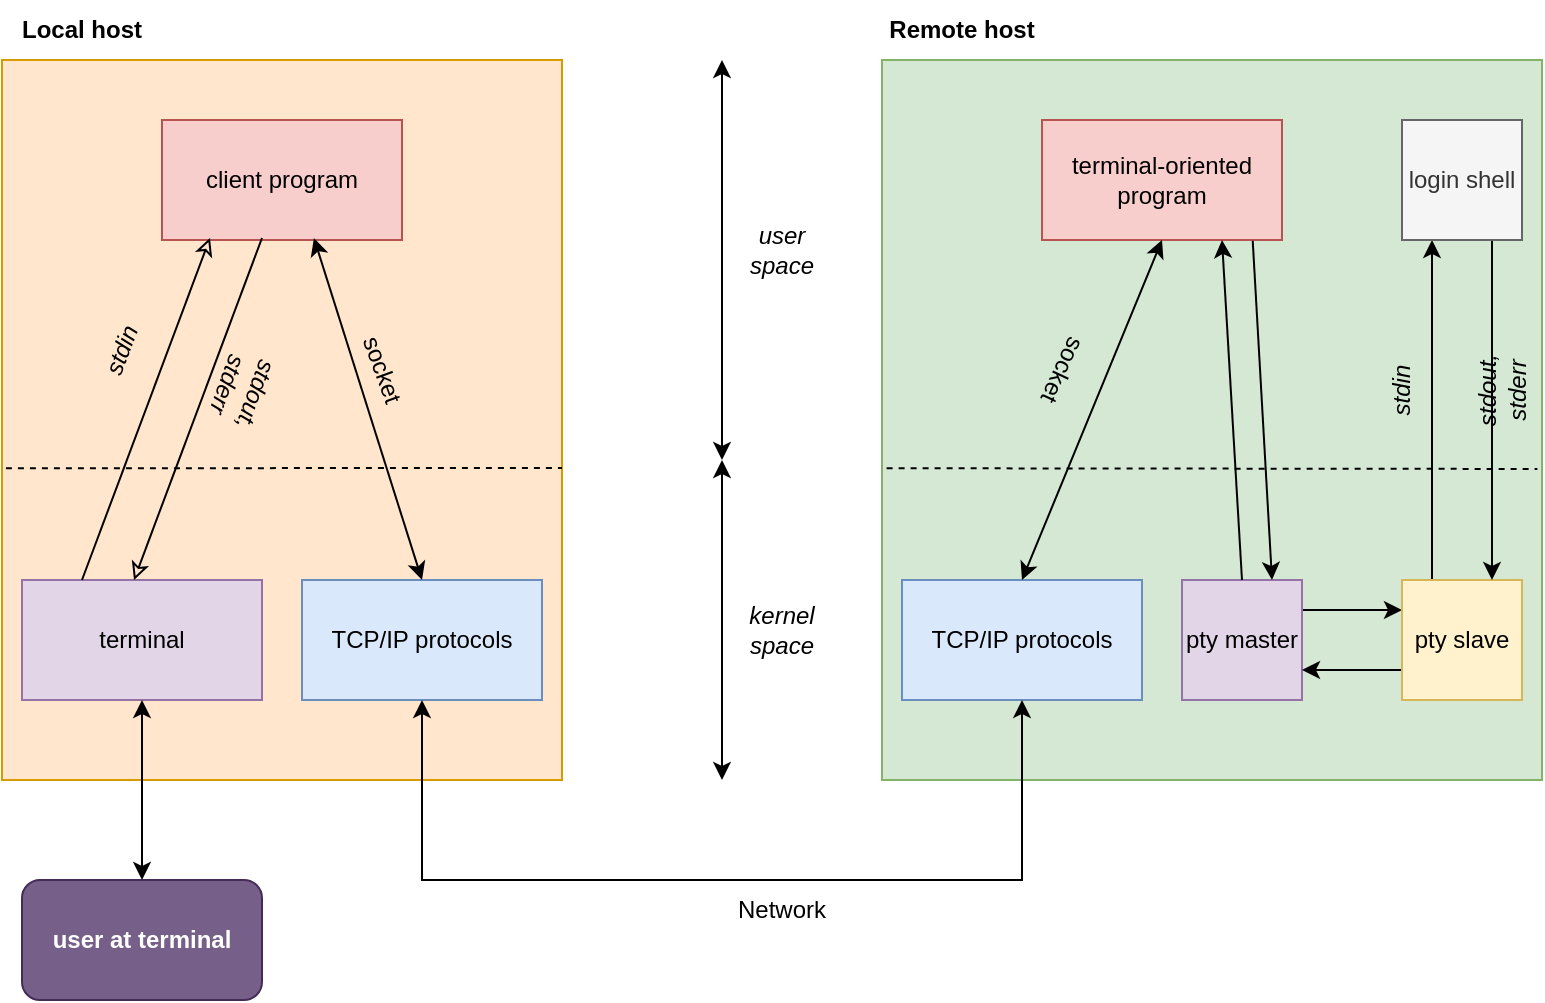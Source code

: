 <mxfile version="27.1.1">
  <diagram name="Page-1" id="d39nj4ZGGPU5ODMb_KHV">
    <mxGraphModel dx="1188" dy="658" grid="1" gridSize="10" guides="1" tooltips="1" connect="1" arrows="1" fold="1" page="1" pageScale="1" pageWidth="850" pageHeight="1100" math="0" shadow="0">
      <root>
        <mxCell id="0" />
        <mxCell id="1" parent="0" />
        <mxCell id="4515ofTAmmGG-D4S3shp-1" value="" style="rounded=0;whiteSpace=wrap;html=1;fillColor=#ffe6cc;strokeColor=#d79b00;" vertex="1" parent="1">
          <mxGeometry x="60" y="380" width="280" height="360" as="geometry" />
        </mxCell>
        <mxCell id="4515ofTAmmGG-D4S3shp-2" value="Local host" style="text;html=1;align=center;verticalAlign=middle;whiteSpace=wrap;rounded=0;fontStyle=1" vertex="1" parent="1">
          <mxGeometry x="60" y="350" width="80" height="30" as="geometry" />
        </mxCell>
        <mxCell id="4515ofTAmmGG-D4S3shp-3" value="client program" style="rounded=0;whiteSpace=wrap;html=1;fillColor=#f8cecc;strokeColor=#b85450;" vertex="1" parent="1">
          <mxGeometry x="140" y="410" width="120" height="60" as="geometry" />
        </mxCell>
        <mxCell id="4515ofTAmmGG-D4S3shp-4" value="" style="endArrow=none;html=1;rounded=0;exitX=0.007;exitY=0.567;exitDx=0;exitDy=0;exitPerimeter=0;dashed=1;" edge="1" parent="1" source="4515ofTAmmGG-D4S3shp-1">
          <mxGeometry width="50" height="50" relative="1" as="geometry">
            <mxPoint x="380" y="660" as="sourcePoint" />
            <mxPoint x="340" y="584" as="targetPoint" />
          </mxGeometry>
        </mxCell>
        <mxCell id="4515ofTAmmGG-D4S3shp-5" value="terminal" style="rounded=0;whiteSpace=wrap;html=1;fillColor=#e1d5e7;strokeColor=#9673a6;" vertex="1" parent="1">
          <mxGeometry x="70" y="640" width="120" height="60" as="geometry" />
        </mxCell>
        <mxCell id="4515ofTAmmGG-D4S3shp-6" value="TCP/IP protocols" style="rounded=0;whiteSpace=wrap;html=1;fillColor=#dae8fc;strokeColor=#6c8ebf;" vertex="1" parent="1">
          <mxGeometry x="210" y="640" width="120" height="60" as="geometry" />
        </mxCell>
        <mxCell id="4515ofTAmmGG-D4S3shp-7" value="&lt;b&gt;user at terminal&lt;/b&gt;" style="rounded=1;whiteSpace=wrap;html=1;fillColor=#76608a;fontColor=#ffffff;strokeColor=#432D57;" vertex="1" parent="1">
          <mxGeometry x="70" y="790" width="120" height="60" as="geometry" />
        </mxCell>
        <mxCell id="4515ofTAmmGG-D4S3shp-8" value="" style="endArrow=classic;startArrow=classic;html=1;rounded=0;exitX=0.5;exitY=0;exitDx=0;exitDy=0;entryX=0.5;entryY=1;entryDx=0;entryDy=0;" edge="1" parent="1" source="4515ofTAmmGG-D4S3shp-7" target="4515ofTAmmGG-D4S3shp-5">
          <mxGeometry width="50" height="50" relative="1" as="geometry">
            <mxPoint x="380" y="660" as="sourcePoint" />
            <mxPoint x="430" y="610" as="targetPoint" />
          </mxGeometry>
        </mxCell>
        <mxCell id="4515ofTAmmGG-D4S3shp-9" value="" style="endArrow=classic;startArrow=none;html=1;rounded=0;exitX=0.25;exitY=0;exitDx=0;exitDy=0;entryX=0.2;entryY=0.983;entryDx=0;entryDy=0;entryPerimeter=0;startFill=0;endFill=0;" edge="1" parent="1" source="4515ofTAmmGG-D4S3shp-5" target="4515ofTAmmGG-D4S3shp-3">
          <mxGeometry width="50" height="50" relative="1" as="geometry">
            <mxPoint x="380" y="660" as="sourcePoint" />
            <mxPoint x="430" y="610" as="targetPoint" />
          </mxGeometry>
        </mxCell>
        <mxCell id="4515ofTAmmGG-D4S3shp-10" value="" style="endArrow=none;startArrow=classic;html=1;rounded=0;exitX=0.25;exitY=0;exitDx=0;exitDy=0;entryX=0.2;entryY=0.983;entryDx=0;entryDy=0;entryPerimeter=0;startFill=0;" edge="1" parent="1">
          <mxGeometry width="50" height="50" relative="1" as="geometry">
            <mxPoint x="126" y="640" as="sourcePoint" />
            <mxPoint x="190" y="469" as="targetPoint" />
          </mxGeometry>
        </mxCell>
        <mxCell id="4515ofTAmmGG-D4S3shp-11" value="" style="endArrow=classic;startArrow=classic;html=1;rounded=0;entryX=0.633;entryY=0.983;entryDx=0;entryDy=0;entryPerimeter=0;exitX=0.5;exitY=0;exitDx=0;exitDy=0;" edge="1" parent="1" source="4515ofTAmmGG-D4S3shp-6" target="4515ofTAmmGG-D4S3shp-3">
          <mxGeometry width="50" height="50" relative="1" as="geometry">
            <mxPoint x="380" y="660" as="sourcePoint" />
            <mxPoint x="430" y="610" as="targetPoint" />
          </mxGeometry>
        </mxCell>
        <mxCell id="4515ofTAmmGG-D4S3shp-12" value="socket" style="text;html=1;align=center;verticalAlign=middle;whiteSpace=wrap;rounded=0;rotation=70;" vertex="1" parent="1">
          <mxGeometry x="220" y="520" width="60" height="30" as="geometry" />
        </mxCell>
        <mxCell id="4515ofTAmmGG-D4S3shp-13" value="" style="rounded=0;whiteSpace=wrap;html=1;fillColor=#d5e8d4;strokeColor=#82b366;" vertex="1" parent="1">
          <mxGeometry x="500" y="380" width="330" height="360" as="geometry" />
        </mxCell>
        <mxCell id="4515ofTAmmGG-D4S3shp-14" value="Remote host" style="text;html=1;align=center;verticalAlign=middle;whiteSpace=wrap;rounded=0;fontStyle=1" vertex="1" parent="1">
          <mxGeometry x="500" y="350" width="80" height="30" as="geometry" />
        </mxCell>
        <mxCell id="4515ofTAmmGG-D4S3shp-15" value="terminal-oriented program" style="rounded=0;whiteSpace=wrap;html=1;fillColor=#f8cecc;strokeColor=#b85450;" vertex="1" parent="1">
          <mxGeometry x="580" y="410" width="120" height="60" as="geometry" />
        </mxCell>
        <mxCell id="4515ofTAmmGG-D4S3shp-16" value="" style="endArrow=none;html=1;rounded=0;exitX=0.007;exitY=0.567;exitDx=0;exitDy=0;exitPerimeter=0;dashed=1;entryX=0.993;entryY=0.568;entryDx=0;entryDy=0;entryPerimeter=0;" edge="1" parent="1" source="4515ofTAmmGG-D4S3shp-13" target="4515ofTAmmGG-D4S3shp-13">
          <mxGeometry width="50" height="50" relative="1" as="geometry">
            <mxPoint x="820" y="660" as="sourcePoint" />
            <mxPoint x="780" y="584" as="targetPoint" />
          </mxGeometry>
        </mxCell>
        <mxCell id="4515ofTAmmGG-D4S3shp-17" value="TCP/IP protocols" style="rounded=0;whiteSpace=wrap;html=1;fillColor=#dae8fc;strokeColor=#6c8ebf;" vertex="1" parent="1">
          <mxGeometry x="510" y="640" width="120" height="60" as="geometry" />
        </mxCell>
        <mxCell id="4515ofTAmmGG-D4S3shp-18" value="" style="endArrow=classic;startArrow=classic;html=1;rounded=0;entryX=0.5;entryY=1;entryDx=0;entryDy=0;exitX=0.5;exitY=0;exitDx=0;exitDy=0;" edge="1" parent="1" source="4515ofTAmmGG-D4S3shp-17" target="4515ofTAmmGG-D4S3shp-15">
          <mxGeometry width="50" height="50" relative="1" as="geometry">
            <mxPoint x="820" y="660" as="sourcePoint" />
            <mxPoint x="870" y="610" as="targetPoint" />
          </mxGeometry>
        </mxCell>
        <mxCell id="4515ofTAmmGG-D4S3shp-19" value="socket" style="text;html=1;align=center;verticalAlign=middle;whiteSpace=wrap;rounded=0;rotation=115;" vertex="1" parent="1">
          <mxGeometry x="560" y="520" width="60" height="30" as="geometry" />
        </mxCell>
        <mxCell id="4515ofTAmmGG-D4S3shp-20" value="" style="endArrow=classic;startArrow=classic;html=1;rounded=0;exitX=0.5;exitY=1;exitDx=0;exitDy=0;entryX=0.5;entryY=1;entryDx=0;entryDy=0;" edge="1" parent="1" source="4515ofTAmmGG-D4S3shp-6" target="4515ofTAmmGG-D4S3shp-17">
          <mxGeometry width="50" height="50" relative="1" as="geometry">
            <mxPoint x="510" y="660" as="sourcePoint" />
            <mxPoint x="560" y="610" as="targetPoint" />
            <Array as="points">
              <mxPoint x="270" y="790" />
              <mxPoint x="570" y="790" />
            </Array>
          </mxGeometry>
        </mxCell>
        <mxCell id="4515ofTAmmGG-D4S3shp-21" value="Network" style="text;html=1;align=center;verticalAlign=middle;whiteSpace=wrap;rounded=0;" vertex="1" parent="1">
          <mxGeometry x="420" y="790" width="60" height="30" as="geometry" />
        </mxCell>
        <mxCell id="4515ofTAmmGG-D4S3shp-22" value="" style="endArrow=classic;startArrow=classic;html=1;rounded=0;" edge="1" parent="1">
          <mxGeometry width="50" height="50" relative="1" as="geometry">
            <mxPoint x="420" y="740" as="sourcePoint" />
            <mxPoint x="420" y="580" as="targetPoint" />
          </mxGeometry>
        </mxCell>
        <mxCell id="4515ofTAmmGG-D4S3shp-23" value="" style="endArrow=classic;startArrow=classic;html=1;rounded=0;" edge="1" parent="1">
          <mxGeometry width="50" height="50" relative="1" as="geometry">
            <mxPoint x="420" y="580" as="sourcePoint" />
            <mxPoint x="420" y="380" as="targetPoint" />
          </mxGeometry>
        </mxCell>
        <mxCell id="4515ofTAmmGG-D4S3shp-24" value="&lt;i&gt;kernel space&lt;/i&gt;" style="text;html=1;align=center;verticalAlign=middle;whiteSpace=wrap;rounded=0;" vertex="1" parent="1">
          <mxGeometry x="420" y="650" width="60" height="30" as="geometry" />
        </mxCell>
        <mxCell id="4515ofTAmmGG-D4S3shp-25" value="&lt;i&gt;user space&lt;/i&gt;" style="text;html=1;align=center;verticalAlign=middle;whiteSpace=wrap;rounded=0;" vertex="1" parent="1">
          <mxGeometry x="420" y="460" width="60" height="30" as="geometry" />
        </mxCell>
        <mxCell id="4515ofTAmmGG-D4S3shp-26" value="&lt;i&gt;stdin&lt;/i&gt;" style="text;html=1;align=center;verticalAlign=middle;whiteSpace=wrap;rounded=0;rotation=-69;" vertex="1" parent="1">
          <mxGeometry x="90" y="510" width="60" height="30" as="geometry" />
        </mxCell>
        <mxCell id="4515ofTAmmGG-D4S3shp-27" value="&lt;i&gt;stdout, stderr&lt;/i&gt;" style="text;html=1;align=center;verticalAlign=middle;whiteSpace=wrap;rounded=0;rotation=110;" vertex="1" parent="1">
          <mxGeometry x="150.005" y="530.003" width="60" height="30" as="geometry" />
        </mxCell>
        <mxCell id="4515ofTAmmGG-D4S3shp-30" style="edgeStyle=orthogonalEdgeStyle;rounded=0;orthogonalLoop=1;jettySize=auto;html=1;exitX=1;exitY=0.25;exitDx=0;exitDy=0;entryX=0;entryY=0.25;entryDx=0;entryDy=0;" edge="1" parent="1" source="4515ofTAmmGG-D4S3shp-28" target="4515ofTAmmGG-D4S3shp-29">
          <mxGeometry relative="1" as="geometry" />
        </mxCell>
        <mxCell id="4515ofTAmmGG-D4S3shp-28" value="pty master" style="rounded=0;whiteSpace=wrap;html=1;fillColor=#e1d5e7;strokeColor=#9673a6;" vertex="1" parent="1">
          <mxGeometry x="650" y="640" width="60" height="60" as="geometry" />
        </mxCell>
        <mxCell id="4515ofTAmmGG-D4S3shp-31" style="edgeStyle=orthogonalEdgeStyle;rounded=0;orthogonalLoop=1;jettySize=auto;html=1;exitX=0;exitY=0.75;exitDx=0;exitDy=0;entryX=1;entryY=0.75;entryDx=0;entryDy=0;" edge="1" parent="1" source="4515ofTAmmGG-D4S3shp-29" target="4515ofTAmmGG-D4S3shp-28">
          <mxGeometry relative="1" as="geometry" />
        </mxCell>
        <mxCell id="4515ofTAmmGG-D4S3shp-35" style="edgeStyle=orthogonalEdgeStyle;rounded=0;orthogonalLoop=1;jettySize=auto;html=1;exitX=0.25;exitY=0;exitDx=0;exitDy=0;entryX=0.25;entryY=1;entryDx=0;entryDy=0;" edge="1" parent="1" source="4515ofTAmmGG-D4S3shp-29" target="4515ofTAmmGG-D4S3shp-34">
          <mxGeometry relative="1" as="geometry" />
        </mxCell>
        <mxCell id="4515ofTAmmGG-D4S3shp-29" value="pty slave" style="rounded=0;whiteSpace=wrap;html=1;fillColor=#fff2cc;strokeColor=#d6b656;" vertex="1" parent="1">
          <mxGeometry x="760" y="640" width="60" height="60" as="geometry" />
        </mxCell>
        <mxCell id="4515ofTAmmGG-D4S3shp-32" value="" style="endArrow=classic;html=1;rounded=0;exitX=0.878;exitY=1.006;exitDx=0;exitDy=0;exitPerimeter=0;entryX=0.75;entryY=0;entryDx=0;entryDy=0;" edge="1" parent="1" source="4515ofTAmmGG-D4S3shp-15" target="4515ofTAmmGG-D4S3shp-28">
          <mxGeometry width="50" height="50" relative="1" as="geometry">
            <mxPoint x="520" y="640" as="sourcePoint" />
            <mxPoint x="570" y="590" as="targetPoint" />
          </mxGeometry>
        </mxCell>
        <mxCell id="4515ofTAmmGG-D4S3shp-33" value="" style="endArrow=classic;html=1;rounded=0;entryX=0.75;entryY=1;entryDx=0;entryDy=0;exitX=0.5;exitY=0;exitDx=0;exitDy=0;" edge="1" parent="1" source="4515ofTAmmGG-D4S3shp-28" target="4515ofTAmmGG-D4S3shp-15">
          <mxGeometry width="50" height="50" relative="1" as="geometry">
            <mxPoint x="520" y="640" as="sourcePoint" />
            <mxPoint x="570" y="590" as="targetPoint" />
          </mxGeometry>
        </mxCell>
        <mxCell id="4515ofTAmmGG-D4S3shp-36" style="edgeStyle=orthogonalEdgeStyle;rounded=0;orthogonalLoop=1;jettySize=auto;html=1;exitX=0.75;exitY=1;exitDx=0;exitDy=0;entryX=0.75;entryY=0;entryDx=0;entryDy=0;" edge="1" parent="1" source="4515ofTAmmGG-D4S3shp-34" target="4515ofTAmmGG-D4S3shp-29">
          <mxGeometry relative="1" as="geometry" />
        </mxCell>
        <mxCell id="4515ofTAmmGG-D4S3shp-34" value="login shell" style="rounded=0;whiteSpace=wrap;html=1;fillColor=#f5f5f5;fontColor=#333333;strokeColor=#666666;" vertex="1" parent="1">
          <mxGeometry x="760" y="410" width="60" height="60" as="geometry" />
        </mxCell>
        <mxCell id="4515ofTAmmGG-D4S3shp-37" value="&lt;i&gt;stdin&lt;/i&gt;" style="text;html=1;align=center;verticalAlign=middle;whiteSpace=wrap;rounded=0;rotation=-90;" vertex="1" parent="1">
          <mxGeometry x="730.005" y="530.003" width="60" height="30" as="geometry" />
        </mxCell>
        <mxCell id="4515ofTAmmGG-D4S3shp-38" value="&lt;i&gt;stdout, stderr&lt;/i&gt;" style="text;html=1;align=center;verticalAlign=middle;whiteSpace=wrap;rounded=0;rotation=-90;" vertex="1" parent="1">
          <mxGeometry x="780" y="530" width="60" height="30" as="geometry" />
        </mxCell>
      </root>
    </mxGraphModel>
  </diagram>
</mxfile>
